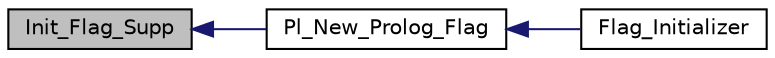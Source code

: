 digraph "Init_Flag_Supp"
{
  edge [fontname="Helvetica",fontsize="10",labelfontname="Helvetica",labelfontsize="10"];
  node [fontname="Helvetica",fontsize="10",shape=record];
  rankdir="LR";
  Node1 [label="Init_Flag_Supp",height=0.2,width=0.4,color="black", fillcolor="grey75", style="filled", fontcolor="black"];
  Node1 -> Node2 [dir="back",color="midnightblue",fontsize="10",style="solid",fontname="Helvetica"];
  Node2 [label="Pl_New_Prolog_Flag",height=0.2,width=0.4,color="black", fillcolor="white", style="filled",URL="$flag__supp_8h.html#acf1dce121399a00fb8448187ad22cfe0"];
  Node2 -> Node3 [dir="back",color="midnightblue",fontsize="10",style="solid",fontname="Helvetica"];
  Node3 [label="Flag_Initializer",height=0.2,width=0.4,color="black", fillcolor="white", style="filled",URL="$flag__c_8c.html#a59f3ad1db01faf58853f283b7de161a6"];
}
